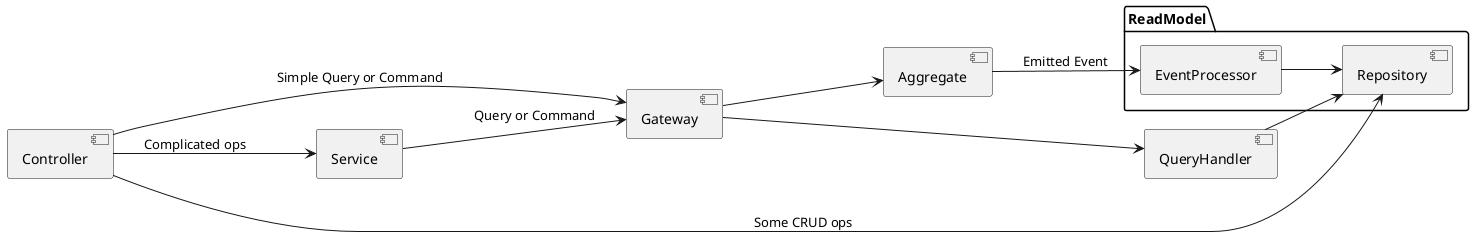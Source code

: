 @startuml

left to right direction

component Controller
component Gateway
component Service
component Aggregate
component QueryHandler

package ReadModel{
    component Repository
    component EventProcessor
}

Controller --> Gateway : Simple Query or Command
Controller --> Service : Complicated ops
Controller --> Repository : Some CRUD ops
Service --> Gateway : Query or Command

Gateway --> Aggregate
Gateway --> QueryHandler

Aggregate --> EventProcessor : Emitted Event
EventProcessor --> Repository
QueryHandler --> Repository

@enduml


